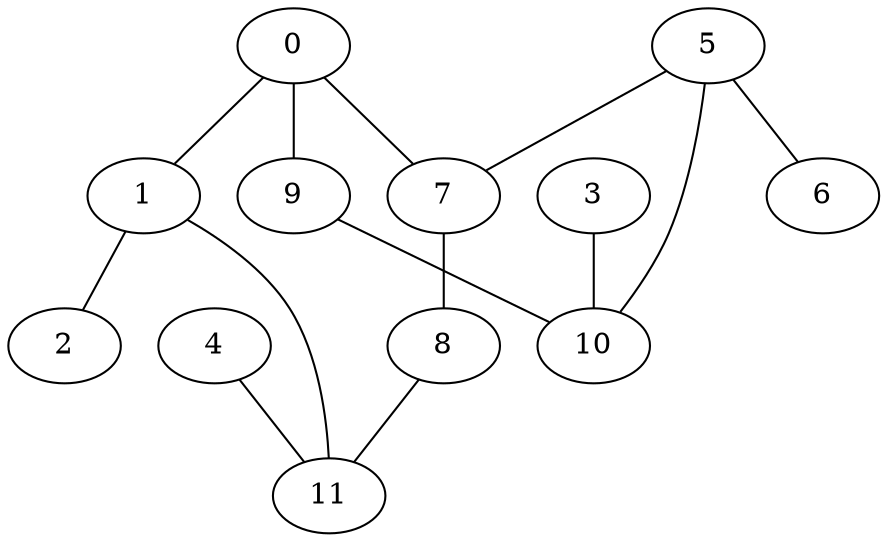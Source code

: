 graph "sampletest150-mod3_image14.bmp" {
	0	 [type=intersection,
		x=225,
		y=322];
	1	 [type=intersection,
		x=221,
		y=321];
	0 -- 1	 [angle0=".24",
		frequency=1,
		type0=line];
	7	 [type=intersection,
		x=307,
		y=214];
	0 -- 7	 [angle0="-.92",
		frequency=1,
		type0=line];
	9	 [type=corner,
		x=244,
		y=320];
	0 -- 9	 [angle0="-.10",
		frequency=1,
		type0=line];
	2	 [type=endpoint,
		x=145,
		y=385];
	1 -- 2	 [angle0="-.70",
		frequency=1,
		type0=line];
	11	 [type=intersection,
		x=132,
		y=256];
	1 -- 11	 [angle0=".63",
		frequency=1,
		type0=line];
	3	 [type=endpoint,
		x=477,
		y=248];
	10	 [type=intersection,
		x=394,
		y=260];
	3 -- 10	 [angle0="-.14",
		frequency=1,
		type0=line];
	4	 [type=endpoint,
		x=52,
		y=257];
	4 -- 11	 [angle0="-.01",
		frequency=1,
		type0=line];
	5	 [type=intersection,
		x=286,
		y=189];
	6	 [type=endpoint,
		x=347,
		y=136];
	5 -- 6	 [angle0="-.72",
		frequency=1,
		type0=line];
	5 -- 7	 [angle0=".87",
		frequency=1,
		type0=line];
	5 -- 10	 [angle0=".58",
		frequency=1,
		type0=line];
	8	 [type=corner,
		x=242,
		y=172];
	7 -- 8	 [angle0=".57",
		frequency=1,
		type0=line];
	8 -- 11	 [angle0="-.65",
		frequency=1,
		type0=line];
	9 -- 10	 [angle0="-.38",
		frequency=1,
		type0=line];
}
